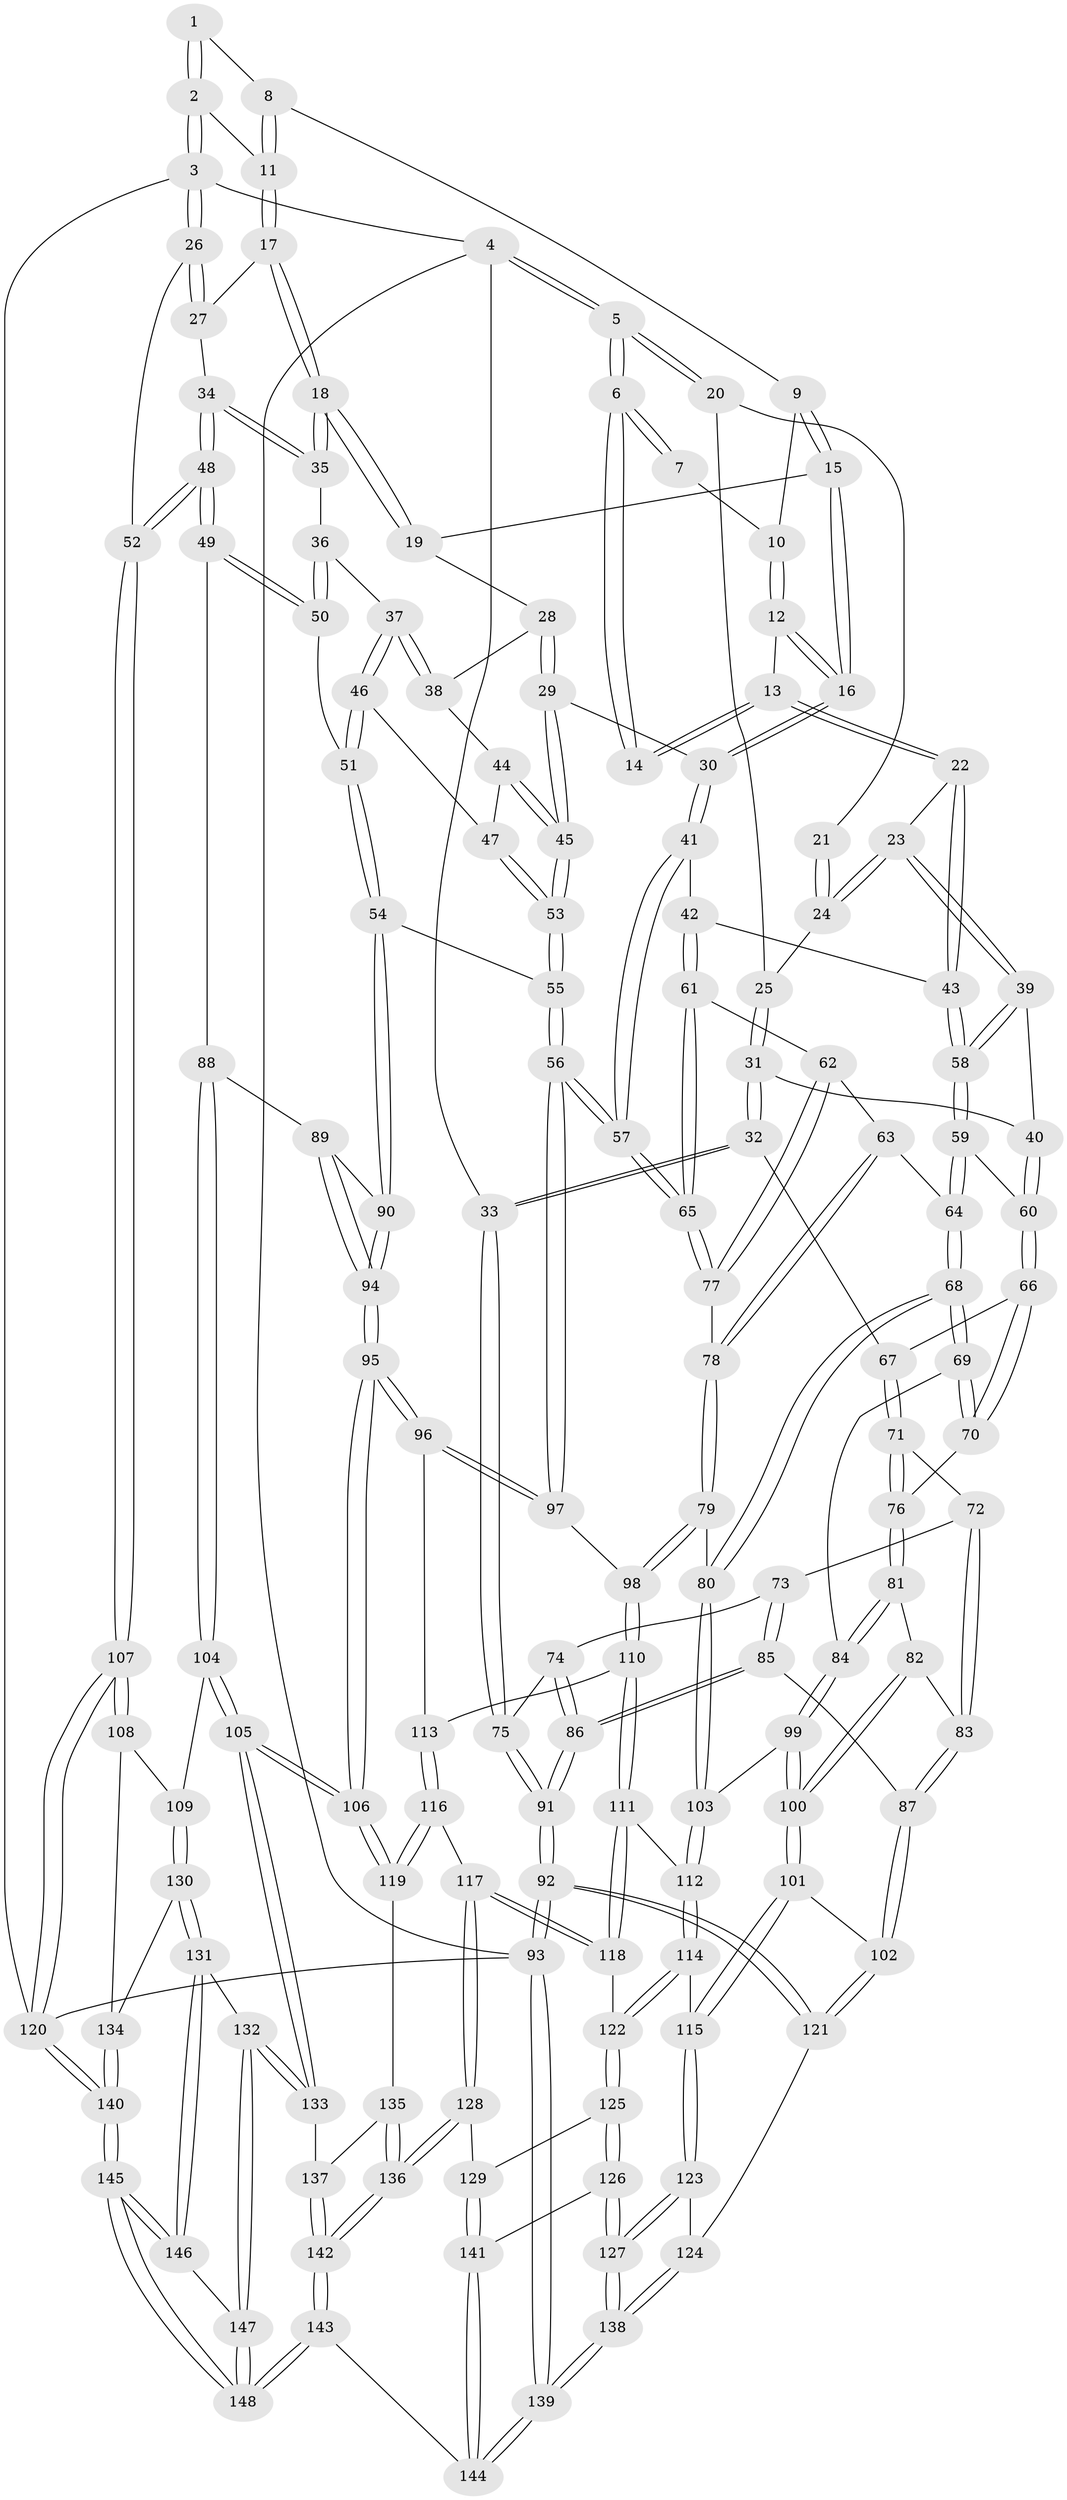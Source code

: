 // coarse degree distribution, {3: 0.09090909090909091, 4: 0.3181818181818182, 6: 0.06818181818181818, 5: 0.4659090909090909, 7: 0.022727272727272728, 9: 0.011363636363636364, 10: 0.011363636363636364, 2: 0.011363636363636364}
// Generated by graph-tools (version 1.1) at 2025/06/03/04/25 22:06:41]
// undirected, 148 vertices, 367 edges
graph export_dot {
graph [start="1"]
  node [color=gray90,style=filled];
  1 [pos="+0.761567510797448+0"];
  2 [pos="+1+0"];
  3 [pos="+1+0"];
  4 [pos="+0+0"];
  5 [pos="+0+0"];
  6 [pos="+0.45374151875644103+0"];
  7 [pos="+0.6057601907683895+0"];
  8 [pos="+0.7617049555809869+0"];
  9 [pos="+0.7492368008967583+0.05920605739061458"];
  10 [pos="+0.6710974220534045+0.056378697097347386"];
  11 [pos="+0.870545654389049+0.10528753540535861"];
  12 [pos="+0.5448688859478763+0.1250715225305223"];
  13 [pos="+0.49796557184279827+0.08020038932894749"];
  14 [pos="+0.4558677494297825+0"];
  15 [pos="+0.7615557379192353+0.09976615567280218"];
  16 [pos="+0.5613622215674644+0.14778077742878176"];
  17 [pos="+0.8705060555310898+0.1067553668444706"];
  18 [pos="+0.8645437115863004+0.11310533788966784"];
  19 [pos="+0.7634323943572887+0.10181453861295069"];
  20 [pos="+0.16244582498187937+0.043007169228518834"];
  21 [pos="+0.3066635258730052+0.07877964908980058"];
  22 [pos="+0.34723214612351233+0.2305486497222342"];
  23 [pos="+0.3342243666917868+0.2319486462213383"];
  24 [pos="+0.28220172208715144+0.15001529317680978"];
  25 [pos="+0.20654336305924512+0.12657622788972756"];
  26 [pos="+1+0"];
  27 [pos="+1+0.07672000558645094"];
  28 [pos="+0.7577526201082736+0.1294720405323153"];
  29 [pos="+0.6355302125137404+0.2378187683906545"];
  30 [pos="+0.5860528124139701+0.21711507634093558"];
  31 [pos="+0.09951027189157452+0.3282921766289403"];
  32 [pos="+0.0836868049863722+0.3367999731368626"];
  33 [pos="+0+0.21409700283168914"];
  34 [pos="+0.9199458373009433+0.24143649992052763"];
  35 [pos="+0.8872028560390961+0.22879355340506372"];
  36 [pos="+0.8576801526078294+0.24284000588507565"];
  37 [pos="+0.8208890144327763+0.2532017526314635"];
  38 [pos="+0.7722011044849566+0.22663048992669532"];
  39 [pos="+0.2859782769692741+0.2753026412476495"];
  40 [pos="+0.25660740693415185+0.28855753768651415"];
  41 [pos="+0.5413953772138889+0.28541153579253065"];
  42 [pos="+0.4712970910751345+0.3365601380263862"];
  43 [pos="+0.46399886586929256+0.33549664299283843"];
  44 [pos="+0.692424558323464+0.24748093729974469"];
  45 [pos="+0.6562992151589747+0.25291570168617517"];
  46 [pos="+0.8194855248391145+0.2563858232158562"];
  47 [pos="+0.7703278293099124+0.30666682201297524"];
  48 [pos="+1+0.44814303110857473"];
  49 [pos="+0.9004560175105217+0.46873437739673257"];
  50 [pos="+0.8692994959541238+0.4653118667550558"];
  51 [pos="+0.8262870242551278+0.46487089811264115"];
  52 [pos="+1+0.4588985125292798"];
  53 [pos="+0.7108025724791918+0.4027450947676161"];
  54 [pos="+0.7748420243936255+0.4740408409415381"];
  55 [pos="+0.7145942842699122+0.4641129473703678"];
  56 [pos="+0.6774911625724014+0.4812195092460682"];
  57 [pos="+0.6760005308290437+0.4807205167198598"];
  58 [pos="+0.3693918056875737+0.41213855831105706"];
  59 [pos="+0.35402228959722365+0.4490208981496395"];
  60 [pos="+0.3223534237401971+0.4579683292156581"];
  61 [pos="+0.4962515031550173+0.3956359422549276"];
  62 [pos="+0.4583281761310036+0.5019917376253799"];
  63 [pos="+0.4552440141443764+0.5046807681227309"];
  64 [pos="+0.4259707999603546+0.5053361154481552"];
  65 [pos="+0.6733547132068416+0.4804293961608049"];
  66 [pos="+0.31528108632540364+0.4618788351270584"];
  67 [pos="+0.10296808469585388+0.37780129426972925"];
  68 [pos="+0.3657336160921112+0.608658393384009"];
  69 [pos="+0.3083549009917922+0.5672737604103725"];
  70 [pos="+0.29167700408541514+0.5224571107427306"];
  71 [pos="+0.11196772732275014+0.44142715199913696"];
  72 [pos="+0.0919549783360181+0.500011040292098"];
  73 [pos="+0.07512387610953657+0.5327812941950414"];
  74 [pos="+0.024090240652415038+0.5518522112040983"];
  75 [pos="+0+0.5496773114468473"];
  76 [pos="+0.20023900981458448+0.5348278327622215"];
  77 [pos="+0.6144387901316583+0.4928832412239536"];
  78 [pos="+0.49203782569362464+0.5768310250127358"];
  79 [pos="+0.5047895173535553+0.6398908598693512"];
  80 [pos="+0.3729437704267912+0.6344040078767955"];
  81 [pos="+0.20028504412572332+0.5900611336233373"];
  82 [pos="+0.17614058605770339+0.6068821259769299"];
  83 [pos="+0.16152412624197457+0.6151968236426838"];
  84 [pos="+0.24155604204639441+0.617950161787469"];
  85 [pos="+0.08325455296429371+0.6870114440415874"];
  86 [pos="+0+0.693064485111911"];
  87 [pos="+0.09045798645745748+0.6900295793753547"];
  88 [pos="+0.8633409463011921+0.6576427102792229"];
  89 [pos="+0.8245955442605715+0.6367454147220207"];
  90 [pos="+0.7915041336450066+0.5819595030442701"];
  91 [pos="+0+0.7388980049755419"];
  92 [pos="+0+1"];
  93 [pos="+0+1"];
  94 [pos="+0.7288515052054405+0.7050101455258413"];
  95 [pos="+0.7150416822444+0.7216037321230158"];
  96 [pos="+0.693483283873065+0.6926126761784228"];
  97 [pos="+0.6471004555518732+0.5835562543145553"];
  98 [pos="+0.5157546612369753+0.6488834237340797"];
  99 [pos="+0.2433856632702066+0.6254864464193081"];
  100 [pos="+0.2272775290226159+0.6998895963904064"];
  101 [pos="+0.22363789953054478+0.7243227475333195"];
  102 [pos="+0.12006881844105004+0.7216838658690086"];
  103 [pos="+0.35521005274250034+0.6702626106924994"];
  104 [pos="+0.9145398622829252+0.7412577874770004"];
  105 [pos="+0.7362436125557722+0.7878797481148754"];
  106 [pos="+0.7311849442514752+0.7841427605484408"];
  107 [pos="+1+0.674293321122222"];
  108 [pos="+0.9572350511383546+0.7449445218830686"];
  109 [pos="+0.9405366061099965+0.7459928540837616"];
  110 [pos="+0.5177177131284064+0.6757610653231618"];
  111 [pos="+0.48023704630453234+0.7385021416276472"];
  112 [pos="+0.3525584176686297+0.6827207928921742"];
  113 [pos="+0.5574775730016278+0.7073758235379187"];
  114 [pos="+0.31295344281584614+0.7569743313298245"];
  115 [pos="+0.2877607039821566+0.763026326095114"];
  116 [pos="+0.6117158642667752+0.8093645777790445"];
  117 [pos="+0.5051271750602478+0.8229442536102968"];
  118 [pos="+0.4739416899019182+0.772173375463859"];
  119 [pos="+0.6147315555558928+0.8103747712443695"];
  120 [pos="+1+1"];
  121 [pos="+0.1135036350723065+0.830088107144585"];
  122 [pos="+0.3600982206762239+0.7914095284901825"];
  123 [pos="+0.28325793285842177+0.7727068756191725"];
  124 [pos="+0.16284857776980097+0.8584471377085118"];
  125 [pos="+0.38606801478516073+0.8729306053906416"];
  126 [pos="+0.34161512211018785+0.9242030128912176"];
  127 [pos="+0.2658924049344503+0.953439127976561"];
  128 [pos="+0.483078433854295+0.87947409865034"];
  129 [pos="+0.45928043889908715+0.8895059838930814"];
  130 [pos="+0.8687023675102937+0.9079616846382801"];
  131 [pos="+0.8645644110571514+0.9116972519352924"];
  132 [pos="+0.7613520394230832+0.891092615271697"];
  133 [pos="+0.7526902329785836+0.8788062726118967"];
  134 [pos="+0.9425051271951516+0.9004246402562341"];
  135 [pos="+0.6064277834928354+0.8574666483429507"];
  136 [pos="+0.5852836116592415+0.9755369034580378"];
  137 [pos="+0.6819747419304677+0.9228387197004828"];
  138 [pos="+0.2368082527088886+0.9849969584985669"];
  139 [pos="+0.13372921971886498+1"];
  140 [pos="+1+1"];
  141 [pos="+0.43322447858080393+0.9917006600400334"];
  142 [pos="+0.5877132756605311+0.9819220604975247"];
  143 [pos="+0.5707337653563431+1"];
  144 [pos="+0.4946943156192291+1"];
  145 [pos="+1+1"];
  146 [pos="+0.9099142387040396+1"];
  147 [pos="+0.7637417311422872+0.9450436772498872"];
  148 [pos="+0.7058014055956321+1"];
  1 -- 2;
  1 -- 2;
  1 -- 8;
  2 -- 3;
  2 -- 3;
  2 -- 11;
  3 -- 4;
  3 -- 26;
  3 -- 26;
  3 -- 120;
  4 -- 5;
  4 -- 5;
  4 -- 33;
  4 -- 93;
  5 -- 6;
  5 -- 6;
  5 -- 20;
  5 -- 20;
  6 -- 7;
  6 -- 7;
  6 -- 14;
  6 -- 14;
  7 -- 10;
  8 -- 9;
  8 -- 11;
  8 -- 11;
  9 -- 10;
  9 -- 15;
  9 -- 15;
  10 -- 12;
  10 -- 12;
  11 -- 17;
  11 -- 17;
  12 -- 13;
  12 -- 16;
  12 -- 16;
  13 -- 14;
  13 -- 14;
  13 -- 22;
  13 -- 22;
  15 -- 16;
  15 -- 16;
  15 -- 19;
  16 -- 30;
  16 -- 30;
  17 -- 18;
  17 -- 18;
  17 -- 27;
  18 -- 19;
  18 -- 19;
  18 -- 35;
  18 -- 35;
  19 -- 28;
  20 -- 21;
  20 -- 25;
  21 -- 24;
  21 -- 24;
  22 -- 23;
  22 -- 43;
  22 -- 43;
  23 -- 24;
  23 -- 24;
  23 -- 39;
  23 -- 39;
  24 -- 25;
  25 -- 31;
  25 -- 31;
  26 -- 27;
  26 -- 27;
  26 -- 52;
  27 -- 34;
  28 -- 29;
  28 -- 29;
  28 -- 38;
  29 -- 30;
  29 -- 45;
  29 -- 45;
  30 -- 41;
  30 -- 41;
  31 -- 32;
  31 -- 32;
  31 -- 40;
  32 -- 33;
  32 -- 33;
  32 -- 67;
  33 -- 75;
  33 -- 75;
  34 -- 35;
  34 -- 35;
  34 -- 48;
  34 -- 48;
  35 -- 36;
  36 -- 37;
  36 -- 50;
  36 -- 50;
  37 -- 38;
  37 -- 38;
  37 -- 46;
  37 -- 46;
  38 -- 44;
  39 -- 40;
  39 -- 58;
  39 -- 58;
  40 -- 60;
  40 -- 60;
  41 -- 42;
  41 -- 57;
  41 -- 57;
  42 -- 43;
  42 -- 61;
  42 -- 61;
  43 -- 58;
  43 -- 58;
  44 -- 45;
  44 -- 45;
  44 -- 47;
  45 -- 53;
  45 -- 53;
  46 -- 47;
  46 -- 51;
  46 -- 51;
  47 -- 53;
  47 -- 53;
  48 -- 49;
  48 -- 49;
  48 -- 52;
  48 -- 52;
  49 -- 50;
  49 -- 50;
  49 -- 88;
  50 -- 51;
  51 -- 54;
  51 -- 54;
  52 -- 107;
  52 -- 107;
  53 -- 55;
  53 -- 55;
  54 -- 55;
  54 -- 90;
  54 -- 90;
  55 -- 56;
  55 -- 56;
  56 -- 57;
  56 -- 57;
  56 -- 97;
  56 -- 97;
  57 -- 65;
  57 -- 65;
  58 -- 59;
  58 -- 59;
  59 -- 60;
  59 -- 64;
  59 -- 64;
  60 -- 66;
  60 -- 66;
  61 -- 62;
  61 -- 65;
  61 -- 65;
  62 -- 63;
  62 -- 77;
  62 -- 77;
  63 -- 64;
  63 -- 78;
  63 -- 78;
  64 -- 68;
  64 -- 68;
  65 -- 77;
  65 -- 77;
  66 -- 67;
  66 -- 70;
  66 -- 70;
  67 -- 71;
  67 -- 71;
  68 -- 69;
  68 -- 69;
  68 -- 80;
  68 -- 80;
  69 -- 70;
  69 -- 70;
  69 -- 84;
  70 -- 76;
  71 -- 72;
  71 -- 76;
  71 -- 76;
  72 -- 73;
  72 -- 83;
  72 -- 83;
  73 -- 74;
  73 -- 85;
  73 -- 85;
  74 -- 75;
  74 -- 86;
  74 -- 86;
  75 -- 91;
  75 -- 91;
  76 -- 81;
  76 -- 81;
  77 -- 78;
  78 -- 79;
  78 -- 79;
  79 -- 80;
  79 -- 98;
  79 -- 98;
  80 -- 103;
  80 -- 103;
  81 -- 82;
  81 -- 84;
  81 -- 84;
  82 -- 83;
  82 -- 100;
  82 -- 100;
  83 -- 87;
  83 -- 87;
  84 -- 99;
  84 -- 99;
  85 -- 86;
  85 -- 86;
  85 -- 87;
  86 -- 91;
  86 -- 91;
  87 -- 102;
  87 -- 102;
  88 -- 89;
  88 -- 104;
  88 -- 104;
  89 -- 90;
  89 -- 94;
  89 -- 94;
  90 -- 94;
  90 -- 94;
  91 -- 92;
  91 -- 92;
  92 -- 93;
  92 -- 93;
  92 -- 121;
  92 -- 121;
  93 -- 139;
  93 -- 139;
  93 -- 120;
  94 -- 95;
  94 -- 95;
  95 -- 96;
  95 -- 96;
  95 -- 106;
  95 -- 106;
  96 -- 97;
  96 -- 97;
  96 -- 113;
  97 -- 98;
  98 -- 110;
  98 -- 110;
  99 -- 100;
  99 -- 100;
  99 -- 103;
  100 -- 101;
  100 -- 101;
  101 -- 102;
  101 -- 115;
  101 -- 115;
  102 -- 121;
  102 -- 121;
  103 -- 112;
  103 -- 112;
  104 -- 105;
  104 -- 105;
  104 -- 109;
  105 -- 106;
  105 -- 106;
  105 -- 133;
  105 -- 133;
  106 -- 119;
  106 -- 119;
  107 -- 108;
  107 -- 108;
  107 -- 120;
  107 -- 120;
  108 -- 109;
  108 -- 134;
  109 -- 130;
  109 -- 130;
  110 -- 111;
  110 -- 111;
  110 -- 113;
  111 -- 112;
  111 -- 118;
  111 -- 118;
  112 -- 114;
  112 -- 114;
  113 -- 116;
  113 -- 116;
  114 -- 115;
  114 -- 122;
  114 -- 122;
  115 -- 123;
  115 -- 123;
  116 -- 117;
  116 -- 119;
  116 -- 119;
  117 -- 118;
  117 -- 118;
  117 -- 128;
  117 -- 128;
  118 -- 122;
  119 -- 135;
  120 -- 140;
  120 -- 140;
  121 -- 124;
  122 -- 125;
  122 -- 125;
  123 -- 124;
  123 -- 127;
  123 -- 127;
  124 -- 138;
  124 -- 138;
  125 -- 126;
  125 -- 126;
  125 -- 129;
  126 -- 127;
  126 -- 127;
  126 -- 141;
  127 -- 138;
  127 -- 138;
  128 -- 129;
  128 -- 136;
  128 -- 136;
  129 -- 141;
  129 -- 141;
  130 -- 131;
  130 -- 131;
  130 -- 134;
  131 -- 132;
  131 -- 146;
  131 -- 146;
  132 -- 133;
  132 -- 133;
  132 -- 147;
  132 -- 147;
  133 -- 137;
  134 -- 140;
  134 -- 140;
  135 -- 136;
  135 -- 136;
  135 -- 137;
  136 -- 142;
  136 -- 142;
  137 -- 142;
  137 -- 142;
  138 -- 139;
  138 -- 139;
  139 -- 144;
  139 -- 144;
  140 -- 145;
  140 -- 145;
  141 -- 144;
  141 -- 144;
  142 -- 143;
  142 -- 143;
  143 -- 144;
  143 -- 148;
  143 -- 148;
  145 -- 146;
  145 -- 146;
  145 -- 148;
  145 -- 148;
  146 -- 147;
  147 -- 148;
  147 -- 148;
}
